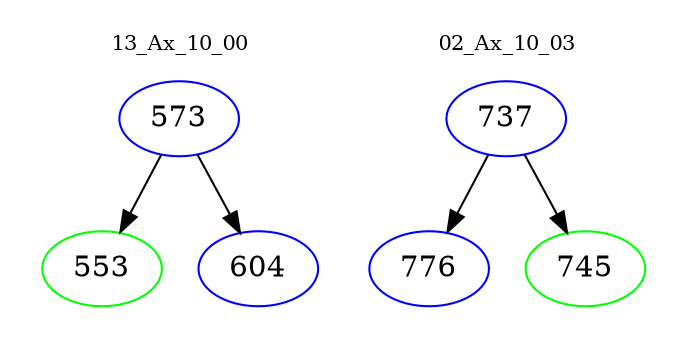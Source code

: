 digraph{
subgraph cluster_0 {
color = white
label = "13_Ax_10_00";
fontsize=10;
T0_573 [label="573", color="blue"]
T0_573 -> T0_553 [color="black"]
T0_553 [label="553", color="green"]
T0_573 -> T0_604 [color="black"]
T0_604 [label="604", color="blue"]
}
subgraph cluster_1 {
color = white
label = "02_Ax_10_03";
fontsize=10;
T1_737 [label="737", color="blue"]
T1_737 -> T1_776 [color="black"]
T1_776 [label="776", color="blue"]
T1_737 -> T1_745 [color="black"]
T1_745 [label="745", color="green"]
}
}
